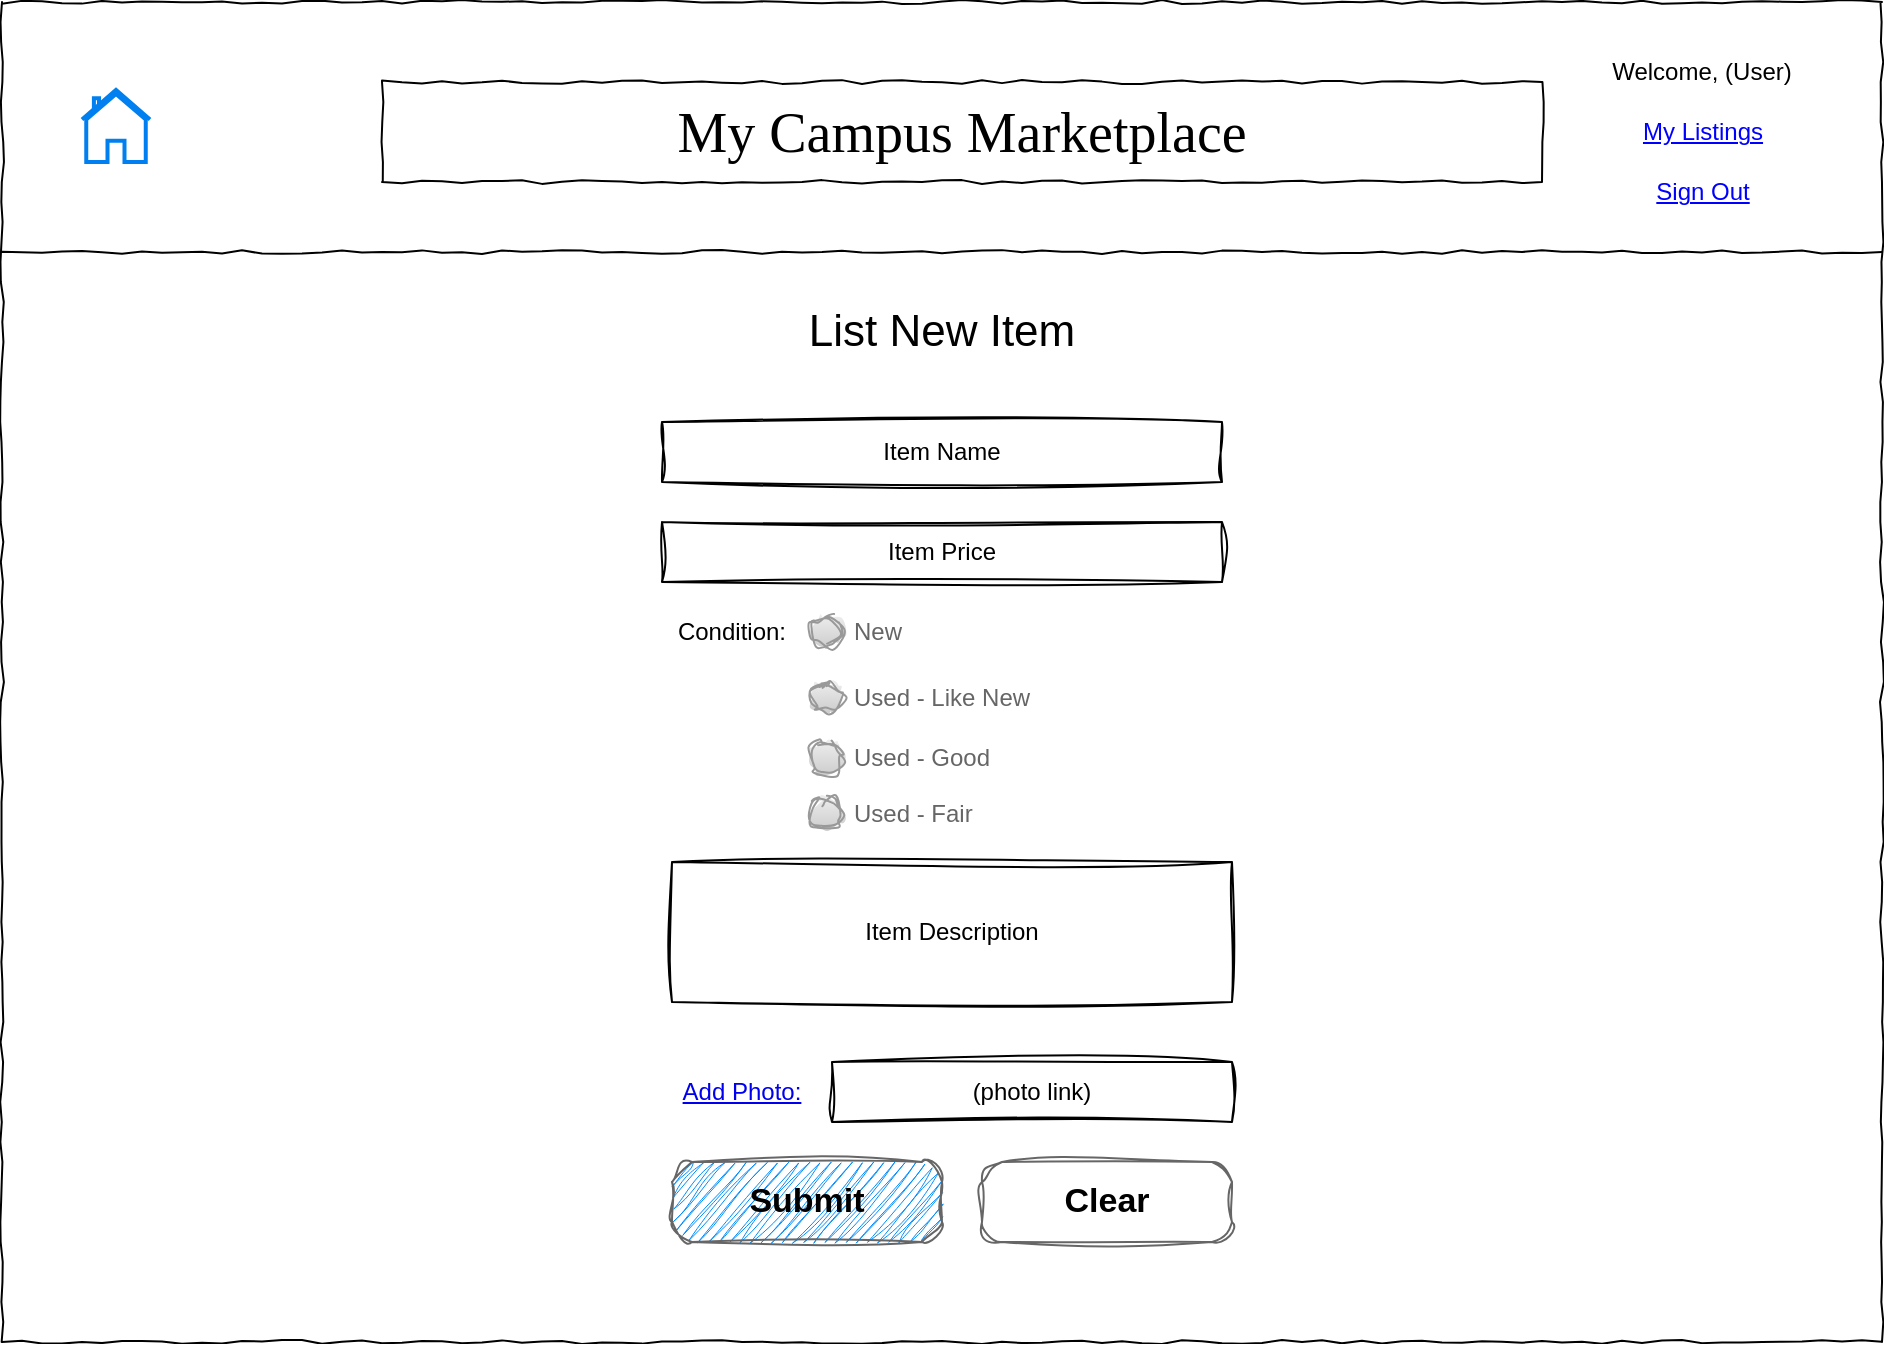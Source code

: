 <mxfile version="24.0.7" type="device">
  <diagram name="Page-1" id="03018318-947c-dd8e-b7a3-06fadd420f32">
    <mxGraphModel dx="1434" dy="774" grid="1" gridSize="10" guides="1" tooltips="1" connect="1" arrows="1" fold="1" page="1" pageScale="1" pageWidth="1100" pageHeight="850" background="none" math="0" shadow="0">
      <root>
        <mxCell id="0" />
        <mxCell id="1" parent="0" />
        <mxCell id="677b7b8949515195-1" value="" style="whiteSpace=wrap;html=1;rounded=0;shadow=0;labelBackgroundColor=none;strokeColor=#000000;strokeWidth=1;fillColor=none;fontFamily=Verdana;fontSize=12;fontColor=#000000;align=center;comic=1;" parent="1" vertex="1">
          <mxGeometry x="140" y="20" width="940" height="670" as="geometry" />
        </mxCell>
        <mxCell id="677b7b8949515195-2" value="My Campus Marketplace" style="whiteSpace=wrap;html=1;rounded=0;shadow=0;labelBackgroundColor=none;strokeWidth=1;fontFamily=Verdana;fontSize=28;align=center;comic=1;" parent="1" vertex="1">
          <mxGeometry x="330" y="60" width="580" height="50" as="geometry" />
        </mxCell>
        <mxCell id="677b7b8949515195-9" value="" style="line;strokeWidth=1;html=1;rounded=0;shadow=0;labelBackgroundColor=none;fillColor=none;fontFamily=Verdana;fontSize=14;fontColor=#000000;align=center;comic=1;" parent="1" vertex="1">
          <mxGeometry x="140" y="140" width="940" height="10" as="geometry" />
        </mxCell>
        <mxCell id="ODrWaUg-teJTPfAjZcWi-1" value="Welcome, (User)" style="text;html=1;align=center;verticalAlign=middle;whiteSpace=wrap;rounded=0;" vertex="1" parent="1">
          <mxGeometry x="920" y="40" width="140" height="30" as="geometry" />
        </mxCell>
        <mxCell id="ODrWaUg-teJTPfAjZcWi-2" value="Sign Out" style="shape=rectangle;strokeColor=none;fillColor=none;linkText=;fontSize=12;fontColor=#0000ff;fontStyle=4;html=1;align=center;" vertex="1" parent="1">
          <mxGeometry x="915" y="100" width="150" height="30" as="geometry" />
        </mxCell>
        <mxCell id="ODrWaUg-teJTPfAjZcWi-3" value="My Listings" style="shape=rectangle;strokeColor=none;fillColor=none;linkText=;fontSize=12;fontColor=#0000ff;fontStyle=4;html=1;align=center;" vertex="1" parent="1">
          <mxGeometry x="915" y="70" width="150" height="30" as="geometry" />
        </mxCell>
        <mxCell id="ODrWaUg-teJTPfAjZcWi-13" value="List New Item" style="text;html=1;align=center;verticalAlign=middle;whiteSpace=wrap;rounded=0;fontSize=22;" vertex="1" parent="1">
          <mxGeometry x="515" y="170" width="190" height="30" as="geometry" />
        </mxCell>
        <mxCell id="ODrWaUg-teJTPfAjZcWi-14" value="" style="html=1;verticalLabelPosition=bottom;align=center;labelBackgroundColor=#ffffff;verticalAlign=top;strokeWidth=2;strokeColor=#0080F0;shadow=0;dashed=0;shape=mxgraph.ios7.icons.home;aspect=fixed;" vertex="1" parent="1">
          <mxGeometry x="180" y="63.9" width="34" height="36.1" as="geometry" />
        </mxCell>
        <mxCell id="ODrWaUg-teJTPfAjZcWi-15" value="Item Price" style="rounded=0;whiteSpace=wrap;html=1;sketch=1;curveFitting=1;jiggle=2;" vertex="1" parent="1">
          <mxGeometry x="470" y="280" width="280" height="30" as="geometry" />
        </mxCell>
        <mxCell id="ODrWaUg-teJTPfAjZcWi-17" value="Item Name" style="rounded=0;whiteSpace=wrap;html=1;sketch=1;curveFitting=1;jiggle=2;" vertex="1" parent="1">
          <mxGeometry x="470" y="230" width="280" height="30" as="geometry" />
        </mxCell>
        <mxCell id="ODrWaUg-teJTPfAjZcWi-19" value="New" style="shape=ellipse;fillColor=#eeeeee;strokeColor=#999999;gradientColor=#cccccc;html=1;align=left;spacingLeft=4;fontSize=12;fontColor=#666666;labelPosition=right;shadow=0;sketch=1;curveFitting=1;jiggle=2;" vertex="1" parent="1">
          <mxGeometry x="545" y="327.5" width="15" height="15" as="geometry" />
        </mxCell>
        <mxCell id="ODrWaUg-teJTPfAjZcWi-20" value="Used - Like New" style="shape=ellipse;fillColor=#eeeeee;strokeColor=#999999;gradientColor=#cccccc;html=1;align=left;spacingLeft=4;fontSize=12;fontColor=#666666;labelPosition=right;shadow=0;sketch=1;curveFitting=1;jiggle=2;" vertex="1" parent="1">
          <mxGeometry x="545" y="360" width="15" height="15" as="geometry" />
        </mxCell>
        <mxCell id="ODrWaUg-teJTPfAjZcWi-31" value="Condition:" style="text;html=1;align=center;verticalAlign=middle;whiteSpace=wrap;rounded=0;" vertex="1" parent="1">
          <mxGeometry x="475" y="320" width="60" height="30" as="geometry" />
        </mxCell>
        <mxCell id="ODrWaUg-teJTPfAjZcWi-32" value="Used - Good" style="shape=ellipse;fillColor=#eeeeee;strokeColor=#999999;gradientColor=#cccccc;html=1;align=left;spacingLeft=4;fontSize=12;fontColor=#666666;labelPosition=right;shadow=0;sketch=1;curveFitting=1;jiggle=2;" vertex="1" parent="1">
          <mxGeometry x="545" y="390" width="15" height="15" as="geometry" />
        </mxCell>
        <mxCell id="ODrWaUg-teJTPfAjZcWi-33" value="Used - Fair" style="shape=ellipse;fillColor=#eeeeee;strokeColor=#999999;gradientColor=#cccccc;html=1;align=left;spacingLeft=4;fontSize=12;fontColor=#666666;labelPosition=right;shadow=0;sketch=1;curveFitting=1;jiggle=2;" vertex="1" parent="1">
          <mxGeometry x="545" y="418" width="15" height="15" as="geometry" />
        </mxCell>
        <mxCell id="ODrWaUg-teJTPfAjZcWi-34" value="Item Description" style="rounded=0;whiteSpace=wrap;html=1;sketch=1;curveFitting=1;jiggle=2;" vertex="1" parent="1">
          <mxGeometry x="475" y="450" width="280" height="70" as="geometry" />
        </mxCell>
        <mxCell id="ODrWaUg-teJTPfAjZcWi-37" value="(photo link)" style="rounded=0;whiteSpace=wrap;html=1;sketch=1;curveFitting=1;jiggle=2;" vertex="1" parent="1">
          <mxGeometry x="555" y="550" width="200" height="30" as="geometry" />
        </mxCell>
        <UserObject label="Add Photo:" id="ODrWaUg-teJTPfAjZcWi-38">
          <mxCell style="text;html=1;strokeColor=none;fillColor=none;whiteSpace=wrap;align=center;verticalAlign=middle;fontColor=#0000EE;fontStyle=4;" vertex="1" parent="1">
            <mxGeometry x="475" y="545" width="70" height="40" as="geometry" />
          </mxCell>
        </UserObject>
        <mxCell id="ODrWaUg-teJTPfAjZcWi-39" value="&lt;font color=&quot;#000000&quot;&gt;Submit&lt;/font&gt;" style="strokeWidth=1;shadow=0;dashed=0;align=center;html=1;shape=mxgraph.mockup.buttons.button;strokeColor=#666666;fontColor=#ffffff;mainText=;buttonStyle=round;fontSize=17;fontStyle=1;fillColor=#008cff;whiteSpace=wrap;sketch=1;curveFitting=1;jiggle=2;" vertex="1" parent="1">
          <mxGeometry x="475" y="600" width="135" height="40" as="geometry" />
        </mxCell>
        <mxCell id="ODrWaUg-teJTPfAjZcWi-43" value="Clear" style="strokeWidth=1;shadow=0;dashed=0;align=center;html=1;shape=mxgraph.mockup.buttons.button;strokeColor=#666666;fontColor=#000000;mainText=;buttonStyle=round;fontSize=17;fontStyle=1;fillColor=none;whiteSpace=wrap;sketch=1;curveFitting=1;jiggle=2;" vertex="1" parent="1">
          <mxGeometry x="630" y="600" width="125" height="40" as="geometry" />
        </mxCell>
      </root>
    </mxGraphModel>
  </diagram>
</mxfile>
